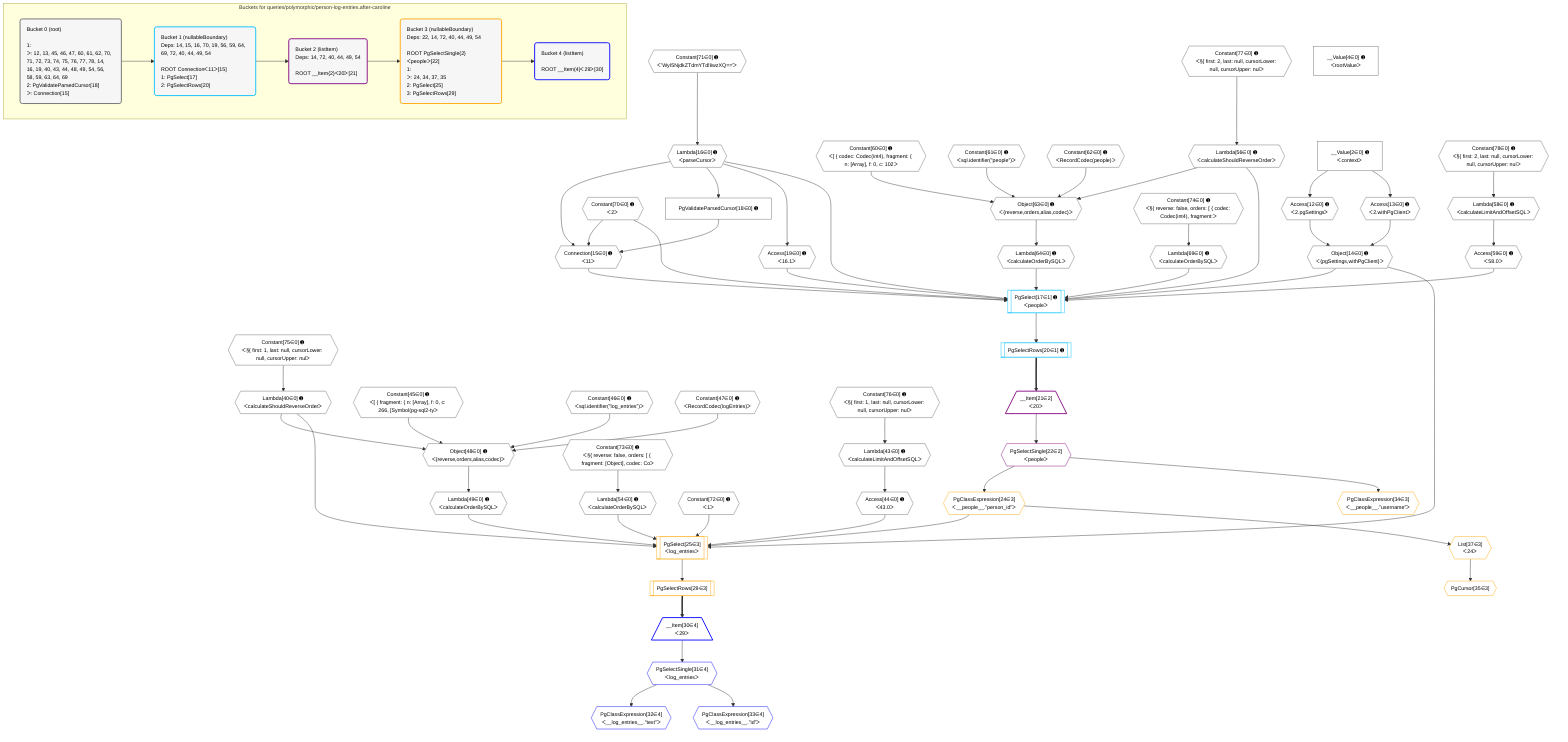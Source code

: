 %%{init: {'themeVariables': { 'fontSize': '12px'}}}%%
graph TD
    classDef path fill:#eee,stroke:#000,color:#000
    classDef plan fill:#fff,stroke-width:1px,color:#000
    classDef itemplan fill:#fff,stroke-width:2px,color:#000
    classDef unbatchedplan fill:#dff,stroke-width:1px,color:#000
    classDef sideeffectplan fill:#fcc,stroke-width:2px,color:#000
    classDef bucket fill:#f6f6f6,color:#000,stroke-width:2px,text-align:left


    %% plan dependencies
    Object48{{"Object[48∈0] ➊<br />ᐸ{reverse,orders,alias,codec}ᐳ"}}:::plan
    Lambda40{{"Lambda[40∈0] ➊<br />ᐸcalculateShouldReverseOrderᐳ"}}:::plan
    Constant45{{"Constant[45∈0] ➊<br />ᐸ[ { fragment: { n: [Array], f: 0, c: 266, [Symbol(pg-sql2-tyᐳ"}}:::plan
    Constant46{{"Constant[46∈0] ➊<br />ᐸsql.identifier(”log_entries”)ᐳ"}}:::plan
    Constant47{{"Constant[47∈0] ➊<br />ᐸRecordCodec(logEntries)ᐳ"}}:::plan
    Lambda40 & Constant45 & Constant46 & Constant47 --> Object48
    Object63{{"Object[63∈0] ➊<br />ᐸ{reverse,orders,alias,codec}ᐳ"}}:::plan
    Lambda56{{"Lambda[56∈0] ➊<br />ᐸcalculateShouldReverseOrderᐳ"}}:::plan
    Constant60{{"Constant[60∈0] ➊<br />ᐸ[ { codec: Codec(int4), fragment: { n: [Array], f: 0, c: 102ᐳ"}}:::plan
    Constant61{{"Constant[61∈0] ➊<br />ᐸsql.identifier(”people”)ᐳ"}}:::plan
    Constant62{{"Constant[62∈0] ➊<br />ᐸRecordCodec(people)ᐳ"}}:::plan
    Lambda56 & Constant60 & Constant61 & Constant62 --> Object63
    Connection15{{"Connection[15∈0] ➊<br />ᐸ11ᐳ"}}:::plan
    Constant70{{"Constant[70∈0] ➊<br />ᐸ2ᐳ"}}:::plan
    Lambda16{{"Lambda[16∈0] ➊<br />ᐸparseCursorᐳ"}}:::plan
    PgValidateParsedCursor18["PgValidateParsedCursor[18∈0] ➊"]:::plan
    Constant70 & Lambda16 & PgValidateParsedCursor18 --> Connection15
    Object14{{"Object[14∈0] ➊<br />ᐸ{pgSettings,withPgClient}ᐳ"}}:::plan
    Access12{{"Access[12∈0] ➊<br />ᐸ2.pgSettingsᐳ"}}:::plan
    Access13{{"Access[13∈0] ➊<br />ᐸ2.withPgClientᐳ"}}:::plan
    Access12 & Access13 --> Object14
    __Value2["__Value[2∈0] ➊<br />ᐸcontextᐳ"]:::plan
    __Value2 --> Access12
    __Value2 --> Access13
    Constant71{{"Constant[71∈0] ➊<br />ᐸ'WyI5NjdkZTdmYTdlIiwzXQ=='ᐳ"}}:::plan
    Constant71 --> Lambda16
    Lambda16 --> PgValidateParsedCursor18
    Access19{{"Access[19∈0] ➊<br />ᐸ16.1ᐳ"}}:::plan
    Lambda16 --> Access19
    Constant75{{"Constant[75∈0] ➊<br />ᐸ§{ first: 1, last: null, cursorLower: null, cursorUpper: nulᐳ"}}:::plan
    Constant75 --> Lambda40
    Lambda43{{"Lambda[43∈0] ➊<br />ᐸcalculateLimitAndOffsetSQLᐳ"}}:::plan
    Constant76{{"Constant[76∈0] ➊<br />ᐸ§{ first: 1, last: null, cursorLower: null, cursorUpper: nulᐳ"}}:::plan
    Constant76 --> Lambda43
    Access44{{"Access[44∈0] ➊<br />ᐸ43.0ᐳ"}}:::plan
    Lambda43 --> Access44
    Lambda49{{"Lambda[49∈0] ➊<br />ᐸcalculateOrderBySQLᐳ"}}:::plan
    Object48 --> Lambda49
    Lambda54{{"Lambda[54∈0] ➊<br />ᐸcalculateOrderBySQLᐳ"}}:::plan
    Constant73{{"Constant[73∈0] ➊<br />ᐸ§{ reverse: false, orders: [ { fragment: [Object], codec: Coᐳ"}}:::plan
    Constant73 --> Lambda54
    Constant77{{"Constant[77∈0] ➊<br />ᐸ§{ first: 2, last: null, cursorLower: null, cursorUpper: nulᐳ"}}:::plan
    Constant77 --> Lambda56
    Lambda58{{"Lambda[58∈0] ➊<br />ᐸcalculateLimitAndOffsetSQLᐳ"}}:::plan
    Constant78{{"Constant[78∈0] ➊<br />ᐸ§{ first: 2, last: null, cursorLower: null, cursorUpper: nulᐳ"}}:::plan
    Constant78 --> Lambda58
    Access59{{"Access[59∈0] ➊<br />ᐸ58.0ᐳ"}}:::plan
    Lambda58 --> Access59
    Lambda64{{"Lambda[64∈0] ➊<br />ᐸcalculateOrderBySQLᐳ"}}:::plan
    Object63 --> Lambda64
    Lambda69{{"Lambda[69∈0] ➊<br />ᐸcalculateOrderBySQLᐳ"}}:::plan
    Constant74{{"Constant[74∈0] ➊<br />ᐸ§{ reverse: false, orders: [ { codec: Codec(int4), fragment:ᐳ"}}:::plan
    Constant74 --> Lambda69
    __Value4["__Value[4∈0] ➊<br />ᐸrootValueᐳ"]:::plan
    Constant72{{"Constant[72∈0] ➊<br />ᐸ1ᐳ"}}:::plan
    PgSelect17[["PgSelect[17∈1] ➊<br />ᐸpeopleᐳ"]]:::plan
    Object14 & Connection15 & Lambda16 & Constant70 & Access19 & Lambda56 & Access59 & Lambda64 & Lambda69 --> PgSelect17
    PgSelectRows20[["PgSelectRows[20∈1] ➊"]]:::plan
    PgSelect17 --> PgSelectRows20
    __Item21[/"__Item[21∈2]<br />ᐸ20ᐳ"\]:::itemplan
    PgSelectRows20 ==> __Item21
    PgSelectSingle22{{"PgSelectSingle[22∈2]<br />ᐸpeopleᐳ"}}:::plan
    __Item21 --> PgSelectSingle22
    PgSelect25[["PgSelect[25∈3]<br />ᐸlog_entriesᐳ"]]:::plan
    PgClassExpression24{{"PgClassExpression[24∈3]<br />ᐸ__people__.”person_id”ᐳ"}}:::plan
    Object14 & PgClassExpression24 & Constant72 & Lambda40 & Access44 & Lambda49 & Lambda54 --> PgSelect25
    PgSelectSingle22 --> PgClassExpression24
    PgSelectRows29[["PgSelectRows[29∈3]"]]:::plan
    PgSelect25 --> PgSelectRows29
    PgClassExpression34{{"PgClassExpression[34∈3]<br />ᐸ__people__.”username”ᐳ"}}:::plan
    PgSelectSingle22 --> PgClassExpression34
    PgCursor35{{"PgCursor[35∈3]"}}:::plan
    List37{{"List[37∈3]<br />ᐸ24ᐳ"}}:::plan
    List37 --> PgCursor35
    PgClassExpression24 --> List37
    __Item30[/"__Item[30∈4]<br />ᐸ29ᐳ"\]:::itemplan
    PgSelectRows29 ==> __Item30
    PgSelectSingle31{{"PgSelectSingle[31∈4]<br />ᐸlog_entriesᐳ"}}:::plan
    __Item30 --> PgSelectSingle31
    PgClassExpression32{{"PgClassExpression[32∈4]<br />ᐸ__log_entries__.”text”ᐳ"}}:::plan
    PgSelectSingle31 --> PgClassExpression32
    PgClassExpression33{{"PgClassExpression[33∈4]<br />ᐸ__log_entries__.”id”ᐳ"}}:::plan
    PgSelectSingle31 --> PgClassExpression33

    %% define steps

    subgraph "Buckets for queries/polymorphic/person-log-entries.after-caroline"
    Bucket0("Bucket 0 (root)<br /><br />1: <br />ᐳ: 12, 13, 45, 46, 47, 60, 61, 62, 70, 71, 72, 73, 74, 75, 76, 77, 78, 14, 16, 19, 40, 43, 44, 48, 49, 54, 56, 58, 59, 63, 64, 69<br />2: PgValidateParsedCursor[18]<br />ᐳ: Connection[15]"):::bucket
    classDef bucket0 stroke:#696969
    class Bucket0,__Value2,__Value4,Access12,Access13,Object14,Connection15,Lambda16,PgValidateParsedCursor18,Access19,Lambda40,Lambda43,Access44,Constant45,Constant46,Constant47,Object48,Lambda49,Lambda54,Lambda56,Lambda58,Access59,Constant60,Constant61,Constant62,Object63,Lambda64,Lambda69,Constant70,Constant71,Constant72,Constant73,Constant74,Constant75,Constant76,Constant77,Constant78 bucket0
    Bucket1("Bucket 1 (nullableBoundary)<br />Deps: 14, 15, 16, 70, 19, 56, 59, 64, 69, 72, 40, 44, 49, 54<br /><br />ROOT Connectionᐸ11ᐳ[15]<br />1: PgSelect[17]<br />2: PgSelectRows[20]"):::bucket
    classDef bucket1 stroke:#00bfff
    class Bucket1,PgSelect17,PgSelectRows20 bucket1
    Bucket2("Bucket 2 (listItem)<br />Deps: 14, 72, 40, 44, 49, 54<br /><br />ROOT __Item{2}ᐸ20ᐳ[21]"):::bucket
    classDef bucket2 stroke:#7f007f
    class Bucket2,__Item21,PgSelectSingle22 bucket2
    Bucket3("Bucket 3 (nullableBoundary)<br />Deps: 22, 14, 72, 40, 44, 49, 54<br /><br />ROOT PgSelectSingle{2}ᐸpeopleᐳ[22]<br />1: <br />ᐳ: 24, 34, 37, 35<br />2: PgSelect[25]<br />3: PgSelectRows[29]"):::bucket
    classDef bucket3 stroke:#ffa500
    class Bucket3,PgClassExpression24,PgSelect25,PgSelectRows29,PgClassExpression34,PgCursor35,List37 bucket3
    Bucket4("Bucket 4 (listItem)<br /><br />ROOT __Item{4}ᐸ29ᐳ[30]"):::bucket
    classDef bucket4 stroke:#0000ff
    class Bucket4,__Item30,PgSelectSingle31,PgClassExpression32,PgClassExpression33 bucket4
    Bucket0 --> Bucket1
    Bucket1 --> Bucket2
    Bucket2 --> Bucket3
    Bucket3 --> Bucket4
    end